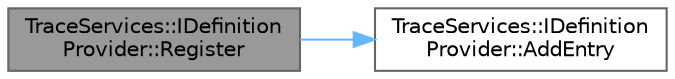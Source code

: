 digraph "TraceServices::IDefinitionProvider::Register"
{
 // INTERACTIVE_SVG=YES
 // LATEX_PDF_SIZE
  bgcolor="transparent";
  edge [fontname=Helvetica,fontsize=10,labelfontname=Helvetica,labelfontsize=10];
  node [fontname=Helvetica,fontsize=10,shape=box,height=0.2,width=0.4];
  rankdir="LR";
  Node1 [id="Node000001",label="TraceServices::IDefinition\lProvider::Register",height=0.2,width=0.4,color="gray40", fillcolor="grey60", style="filled", fontcolor="black",tooltip="Makes the instance of a definition visible to queries."];
  Node1 -> Node2 [id="edge1_Node000001_Node000002",color="steelblue1",style="solid",tooltip=" "];
  Node2 [id="Node000002",label="TraceServices::IDefinition\lProvider::AddEntry",height=0.2,width=0.4,color="grey40", fillcolor="white", style="filled",URL="$d3/d07/classTraceServices_1_1IDefinitionProvider.html#a5d184bba439a2abd0db08a26cc28b1f2",tooltip=" "];
}
